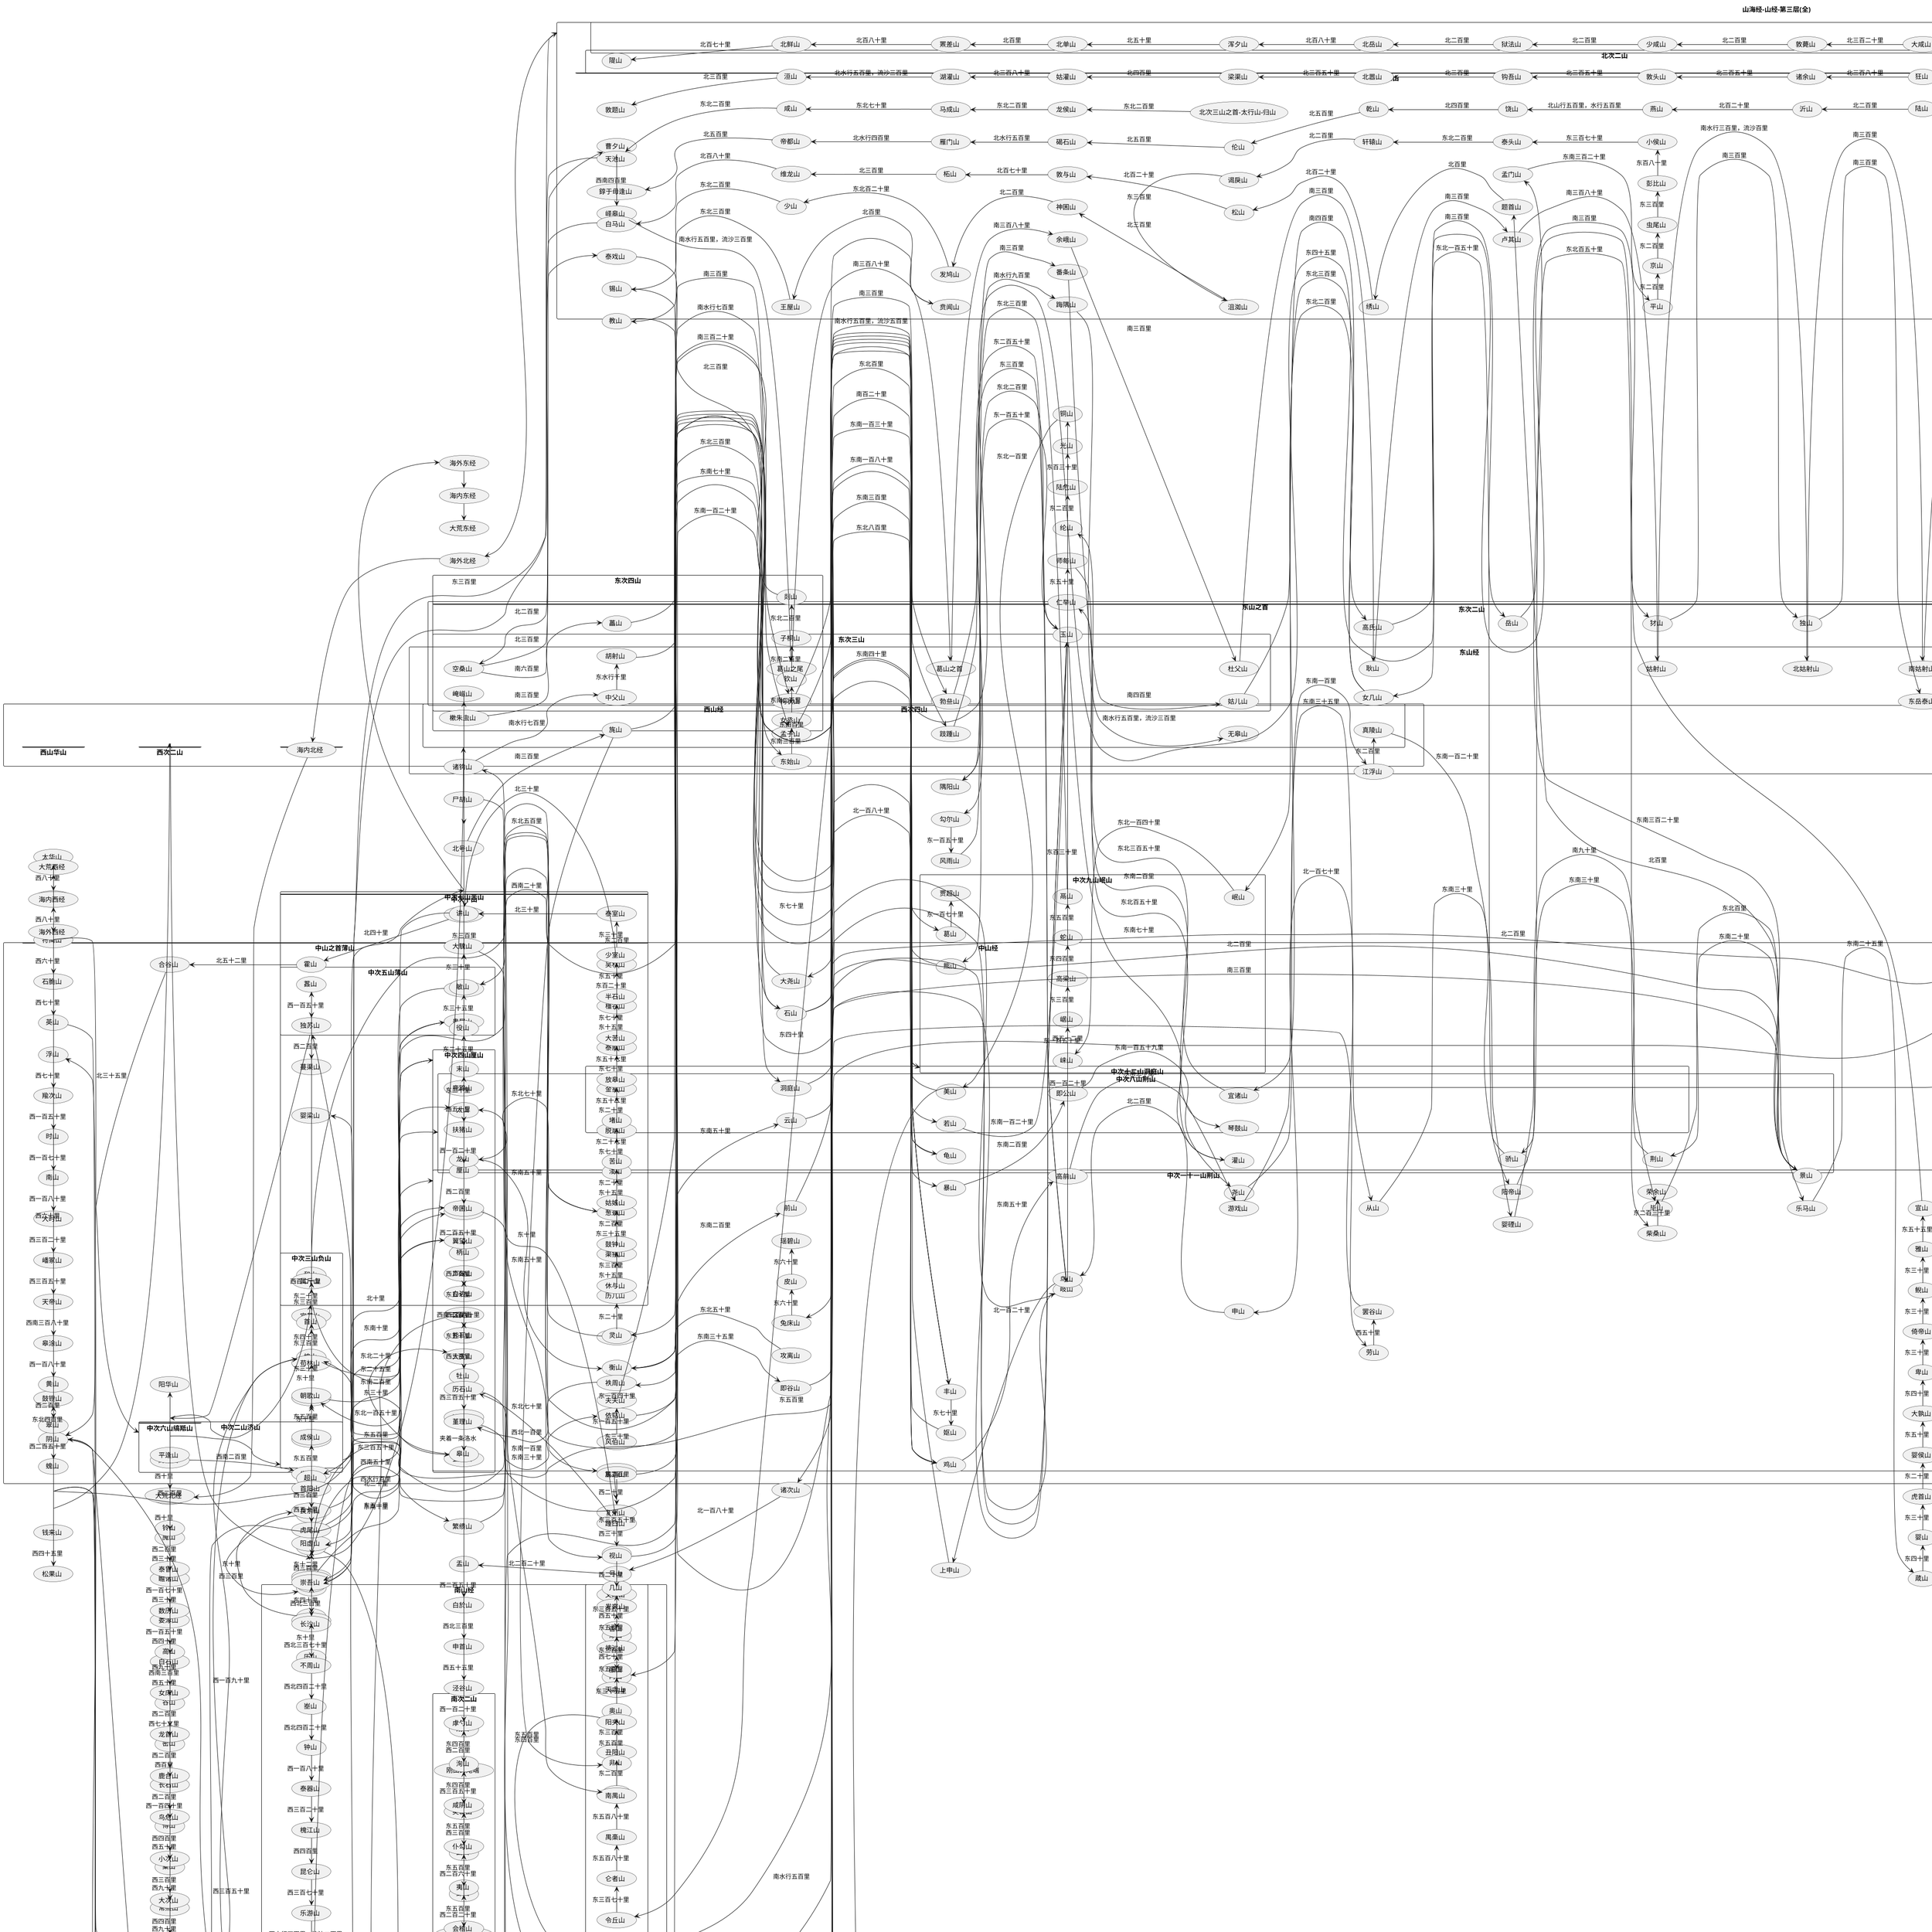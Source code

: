 @startuml

title "山海经-山经-第三层(全)"

left to right direction

skinparam packageStyle rectangle

rectangle 中山经 {
    rectangle 中山之首薄山 {
        (甘枣山)-right->(历儿山):东二十里
        (历儿山)-right->(渠猪山):东十五里
        (渠猪山)-right->(葱聋山):东三十五里
        (葱聋山)-right->(涹山):东十五里
        (涹山)-right->(脱扈山):东七十里
        (脱扈山)-right->(金星山):东二十里
        (金星山)-right->(泰威山):东七十里
        (泰威山)-right->(橿谷山):东十五里
        (橿谷山)-right->(吴林山):东百二十里
        (吴林山)-up->(牛首山):北三十里
        (牛首山)-up->(霍山):北四十里
        (霍山)-up->(合谷山):北五十二里
        (合谷山)-up->(阴山):北三十五里
        (阴山)-right->(鼓镫山):东北四百里
    }

    rectangle 中次二山济山 {
        (辉诸山)-down->(发视山):西南二百里
        (发视山)-left->(豪山):西三百里
        (豪山)-left->(鲜山):西三百里
        (鲜山)-left->(阳山):西三百里
        (阳山)-left->(昆吾山):西二百里
        (昆吾山)-left->(葌山):西百二十里
        (葌山)-left->(独苏山):西一百五十里
        (独苏山)-left->(蔓渠山):西二百里
    }

    rectangle 中次三山负山 {
        (敖岸山)-right->(青要山):东十里
        (青要山)-right->(槐山):东十里
        (槐山)-right->(宜苏山):东四十里
        (宜苏山)-right->(和山):东二十里
    }

    rectangle 中次四山厘山 {
        (鹿蹄山)-left->(扶猪山):西五十里
        (扶猪山)-left->(厘山):西一百二十里
        (厘山)-left->(箕尾山):西二百里
        (箕尾山)-left->(柄山):西二百五十里
        (柄山)-left->(白边山):西二百里
        (白边山)-left->(熊耳山):西二百里
        (熊耳山)-left->(牡山):西三百里
        (牡山)-left->(罐举山):西三百五十里
        (罐举山)-left->(玄扈山):夹着一条洛水
    }

    rectangle 中次五山薄山 {
        (苟林山)-right->(首山):东三百里
        (首山)-right->(属斤山):东三百里
        (属斤山)-right->(葱聋山):东三百里
        (葱聋山)-up->(条谷山):东北五百里
        (条谷山)-up->(超山):北十里
        (超山)-right->(成侯山):东五百里
        (成侯山)-right->(朝歌山):东五百里
        (朝歌山)-right->(槐山):东五百里
        (槐山)-right->(历山):东十里
        (历山)-right->(尸山):东十里
        (尸山)-right->(良余山):东十里
        (良余山)-down->(蛊尾山):东南十里
        (蛊尾山)-up->(升山):东北二十里
        (升山)-right->(阳虚山):东十二里
    }

    rectangle 中次六山缟羝山 {
        (平逢山)-left->(缟羝山):西十里
        (缟羝山)-left->(廆山):西十里
        (廆山)-left->(瞻诸山):西三十里
        (瞻诸山)-left->(娄涿山):西三十里
        (娄涿山)-left->(白石山):西四十里
        (白石山)-left->(谷山):西五十里
        (谷山)-left->(密山):西七十二里
        (密山)-left->(长石山):西百里
        (长石山)-left->(傅山):西一百四十里
        (傅山)-left->(橐山):西五十里
        (橐山)-left->(常烝山):西九十里
        (常烝山)-left->(夸父山):西九十里
        (夸父山)-left->(阳华山):西九十里
    }

    rectangle 中次七山苦山 {
        (休与山)-right->(鼓钟山):东三百里
        (鼓钟山)-right->(姑媱山):东二百里
        (姑媱山)-right->(苦山):东二十里
        (苦山)-right->(堵山):东二十七里
        (堵山)-right->(放皋山):东五十二里
        (放皋山)-right->(大苦山):东五十七里
        (大苦山)-right->(半石山):东七十里
        (半石山)-right->(少室山):东五十里
        (少室山)-right->(泰室山):东三十里
        (泰室山)-up->(讲山):北三十里
        (讲山)-up->(婴梁山):北三十里
        (婴梁山)-right->(浮戏山):东三十里
        (浮戏山)-right->(少陉山):东四十里
        (少陉山)-down->(太山):东南十里
        (太山)-right->(末山):东二十里
        (末山)-right->(役山):东二十五里
        (役山)-right->(敏山):东三十五里
        (敏山)-right->(大騩山):东三十里
    }

    rectangle 中次八山荆山 {
        (景山)-up->(荆山):东北百里
        (荆山)-up->(骄山):东北百五十里
        (骄山)-up->(女几山):东北一百五十里
        (女几山)-up->(宜诸山):东北二百里
        (宜诸山)-up->(纶山):东北三百五十里
        (纶山)-right->(陆危山):东二百里
        (陆危山)-right->(光山):东百三十里
        (光山)-right->(岐山):东百五十里
        (岐山)-right->(铜山):东百三十里
        (铜山)-up->(美山):东北一百里
        (美山)-up->(大尧山):东北百里
        (大尧山)-up->(灵山):东北三百里
        (灵山)-up->(龙山):东北七十里
        (龙山)-down->(衡山):东南五十里
        (衡山)-down->(石山):东南七十里
        (石山)-down->(若山):南百二十里
        (若山)-down->(玉山):东南一百二十里
        (玉山)-down->(灌山):东南七十里
        (灌山)-up->(仁举山):东北百五十里
        (仁举山)-right->(师每山):东五十里
        (师每山)-down->(琴鼓山):东南二百里
    }

    rectangle 中次九山岷山 {
        (女几山)-up->(岷山):东北三百里
        (岷山)-up->(崃山):东北一百四十里
        (崃山)-right->(崌山):东一百五十里
        (崌山)-right->(高梁山):东三百里
        (高梁山)-right->(蛇山):东四百里
        (蛇山)-right->(鬲山):东五百里
        (鬲山)-up->(隅阳山):东北三百里
        (隅阳山)-right->(岐山):东二百五十里
        (岐山)-right->(勾尔山):东三百里
        (勾尔山)-right->(风雨山):东一百五十里
        (风雨山)-up->(玉山):东北二百里
        (玉山)-right->(熊山):东一百五十里
        (熊山)-right->(槐山):东一百四十里
        (槐山)-right->(葛山):东二百里
        (葛山)-right->(贾超山):东一百七十里
    }

    rectangle 中次十山 {
        (首阳山)-left->(虎尾山):西五十里
        (虎尾山)-down->(繁缋山):西南五十里
        (繁缋山)-down->(勇石山):西南二十里
        (勇石山)-left->(复州山):西二十里
        (复州山)-left->(楮山):西三十里
        (楮山)-left->(又原山):西二十里
        (又原山)-left->(涿山):西五十里
        (涿山)-left->(丙山):西七十里
    }

    rectangle 中次一十一山荆山 {
        (翼望山)-up->(朝歌山):东北一百五十里
        (朝歌山)-down->(帝囷山):东南二百里
        (帝囷山)-down->(视山):东南五十里
        (视山)-down->(前山):东南二百里
        (前山)-down->(丰山):东南三百里
        (丰山)-up->(兔床山):东北八百里
        (兔床山)-right->(皮山):东六十里
        (皮山)-right->(瑶碧山):东六十里
        (瑶碧山)-right->(攻离山):东四十里
        (攻离山)-up->(袟周山):东北五十里
        (袟周山)-up->(堇理山):西北一百里
        (堇理山)-down->(依轱山):东南三十里
        (依轱山)-down->(即谷山):东南三十五里
        (即谷山)-down->(鸡山):东南四十里
        (鸡山)-down->(高前山):东南五十里
        (高前山)-down->(游戏山):东南三十里
        (游戏山)-down->(从山):东南三十五里
        (从山)-down->(婴䃌山):东南三十里
        (婴䃌山)-down->(毕山):东南三十里
        (毕山)-down->(乐马山):东南二十里
        (乐马山)-down->(葴山):东南二十五里
        (葴山)-right->(婴山):东四十里
        (婴山)-right->(虎首山):东三十里
        (虎首山)-right->(婴侯山):东二十里
        (婴侯山)-right->(大孰山):东五十里
        (大孰山)-right->(卑山):东四十里
        (卑山)-right->(倚帝山):东三十里
        (倚帝山)-right->(鲵山):东三十里
        (鲵山)-right->(雅山):东三十里
        (雅山)-right->(宣山):东五十五里
        (宣山)-right->(衡山):东四十五里
        (衡山)-right->(丰山):东四十里
        (丰山)-right->(妪山):东七十里
        (妪山)-right->(鲜山):东三十里
        (鲜山)-right->(皋山):东三十里
        (皋山)-right->(大支山):东二十五里
        (大支山)-right->(区吴山):东五十里
        (区吴山)-right->(声匈山):东五十里
        (声匈山)-right->(大騩山):东五十里
        (大騩山)-right->(踵臼山):东十里
        (踵臼山)-up->(历石山):东北七十里
        (历石山)-down->(求山):东南一百里
        (求山)-right->(丑阳山):东二百里
        (丑阳山)-right->(奥山):东三百里
        (奥山)-right->(服山):东三十五里
        (服山)-right->(杳山):东三百里
        (杳山)-right->(几山):东三百五十里
    }

    rectangle 中次十二山洞庭山 {
        (篇遇山)-down->(云山):东南五十里
        (云山)-down->(龟山):东南一百三十里
        (龟山)-right->(丙山):东七十里
        (丙山)-down->(风伯山):东南五十里
        (风伯山)-right->(夫夫山):东一百五十里
        (夫夫山)-down->(洞庭山):东南一百二十里
        (洞庭山)-down->(暴山):东南一百八十里
        (暴山)-down->(即公山):东南二百里
        (即公山)-down->(尧山):东南一百五十九里
        (尧山)-down->(江浮山):东南一百里
        (江浮山)-right->(真陵山):东二百里
        (真陵山)-down->(阳帝山):东南一百二十里
        (阳帝山)-down->(柴桑山):南九十里
        (柴桑山)-right->(荣余山):东二百三十里
    }

    (中山之首薄山)-down->(中次二山济山)
    (中次二山济山)-down->(中次三山负山)
    (中次三山负山)-down->(中次四山厘山)
    (中次四山厘山)-down->(中次五山薄山)
    (中次五山薄山)-down->(中次六山缟羝山)
    (中次六山缟羝山)-down->(中次七山苦山)
    (中次七山苦山)-down->(中次八山荆山)
    (中次八山荆山)-down->(中次九山岷山)
    (中次九山岷山)-down->(中次十山)
    (中次十山)-down->(中次一十一山荆山)
    (中次一十一山荆山)-down->(中次十二山洞庭山)
}

rectangle 东山经 {
    rectangle 东山之首 {
        (樕朱虫山)-down->(藟山):南三百里
        (藟山)-down->(栒状山):南三百里
        (栒状山)-down->(勃亝山):南三百里
        (勃亝山)-down->(番条山):南三百里
        (番条山)-down->(姑儿山):南四百里
        (姑儿山)-down->(高氏山):南四百里
        (高氏山)-down->(岳山):南三百里
        (岳山)-down->(犲山):南三百里
        (犲山)-down->(独山):南三百里
        (独山)-down->(东岳泰山):南三百里
        (东岳泰山)-down->(竹山):南三百里
    }

    rectangle 东次二山 {
        (空桑山)-down->(曹夕山):南六百里
        (曹夕山)-left->(峄皋山):西南四百里
        (峄皋山)-down->(葛山之尾):南水行五百里，流沙三百里
        (葛山之尾)-down->(葛山之首):南三百八十里
        (葛山之首)-down->(余峨山):南三百八十里
        (余峨山)-down->(杜父山):南三百里
        (杜父山)-down->(耿山):南三百里
        (耿山)-down->(卢其山):南三百里
        (卢其山)-down->(姑射山):南三百八十里
        (姑射山)-down->(北姑射山):南水行三百里，流沙百里
        (北姑射山)-down->(南姑射山):南三百里
        (南姑射山)-down->(碧山):南三百里
        (碧山)-down->(缑氏山):南五百里
        (缑氏山)-down->(姑逢山):南三百里
        (姑逢山)-down->(凫丽山):南五百里
        (凫丽山)-down->(䃌山):南五百里
    }

    rectangle 东次三山 {
        (尸胡山)-down->(岐山):南水行八百里
        (岐山)-down->(诸钩山):南水行五百里
        (诸钩山)-down->(中父山):南水行七百里
        (中父山)-right->(胡射山):东水行千里
        (胡射山)-down->(孟子山):南水行七百里
        (孟子山)-down->(跂踵山):南水行五百里，流沙五百里
        (跂踵山)-down->(踇隅山):南水行九百里
        (踇隅山)-down->(无皋山):南水行五百里，流沙三百里
    }

    rectangle 东次四山 {
        (北号山)-down->(旄山):南三百里
        (旄山)-down->(东始山):南三百二十里
        (东始山)-right->(女烝山):东南三百里
        (女烝山)-right->(钦山):东南二百里
        (钦山)-right->(子桐山):东南二百里
        (子桐山)-right->(剡山):东北二百里
        (剡山)-right->(太山):东二百里
    }

    (东山之首)-right->(东次二山)
    (东次二山)-right->(东次三山)
    (东次三山)-right->(东次四山)
}

rectangle 北山经 {
    rectangle 北山之首 {
        (单狐山)-up->(求如山):北二百五十里
        (求如山)-up->(带山):北三百里
        (带山)-up->(谯明山):北四百里
        (谯明山)-up->(涿光山):北三百五十里
        (涿光山)-up->(虢山):北三百八十里
        (虢山)-up->(虢山之尾):北四百里
        (虢山之尾)-up->(丹熏山):北二百里
        (丹熏山)-up->(石者山):北二百八十里
        (石者山)-up->(边春山):北百一十里
        (边春山)-up->(蔓联山):北二百里
        (蔓联山)-up->(单张山):北百八十里
        (单张山)-up->(灌题山):北三百二十里
        (灌题山)-up->(潘侯山):北二百里
        (潘侯山)-up->(小咸山):北二百三十里
        (小咸山)-up->(大咸山):北二百八十里
        (大咸山)-up->(敦薨山):北三百二十里
        (敦薨山)-up->(少咸山):北二百里
        (少咸山)-up->(狱法山):北二百里
        (狱法山)-up->(北岳山):北二百里
        (北岳山)-up->(浑夕山):北百八十里
        (浑夕山)-up->(北单山):北五十里
        (北单山)-up->(罴差山):北百里
        (罴差山)-up->(北鲜山):北百八十里
        (北鲜山)-up->(隄山):北百七十里
    }

    rectangle 北次二山 {
        (管涔山)-up->(少阳山):北二百五十里
        (少阳山)-up->(县雍山):北五十里
        (县雍山)-up->(狐岐山):北二百里
        (狐岐山)-up->(白沙山):北三百五十里
        (白沙山)-up->(尔是山):北四百里
        (尔是山)-up->(狂山):北三百八十里
        (狂山)-up->(诸余山):北三百八十里
        (诸余山)-up->(敦头山):北三百五十里
        (敦头山)-up->(钩吾山):北三百五十里
        (钩吾山)-up->(北嚣山):北三百里
        (北嚣山)-up->(梁渠山):北三百五十里
        (梁渠山)-up->(姑灌山):北四百里
        (姑灌山)-up->(湖灌山):北三百八十里
        (湖灌山)-up->(洹山):北水行五百里，流沙三百里
        (洹山)-up->(敦题山):北三百里
    }

    rectangle 北次三山 {
        (北次三山之首-太行山-归山)-up->(龙侯山):东北二百里
        (龙侯山)-up->(马成山):东北二百里
        (马成山)-up->(咸山):东北七十里
        (咸山)-up->(天池山):东北二百里
        (天池山)-right->(阳山):东三百里
        (阳山)-right->(贲闻山):东三百五十里
        (贲闻山)-up->(王屋山):北百里
        (王屋山)-up->(教山):东北三百里
        (教山)-down->(景山):南三百里
        (景山)-down->(孟门山):东南三百二十里
        (孟门山)-down->(平山):东南三百二十里
        (平山)-right->(京山):东二百里
        (京山)-right->(虫尾山):东二百里
        (虫尾山)-right->(彭比山):东三百里
        (彭比山)-right->(小侯山):东百八十里
        (小侯山)-up->(泰头山):东三百七十里
        (泰头山)-up->(轩辕山):东北二百里
        (轩辕山)-up->(谒戾山):北二百里
        (谒戾山)-right->(沮洳山):东三百里
        (沮洳山)-up->(神囷山):北三百里
        (神囷山)-up->(发鸠山):北二百里
        (发鸠山)-up->(少山):东北百二十里
        (少山)-up->(锡山):东北二百里
        (锡山)-up->(景山):北二百里
        (景山)-up->(题首山):北百里
        (题首山)-up->(绣山):北百里
        (绣山)-up->(松山):北百二十里
        (松山)-up->(敦与山):北百二十里
        (敦与山)-up->(柘山):北百七十里
        (柘山)-up->(维龙山):北三百里
        (维龙山)-up->(白马山):北百八十里
        (白马山)-up->(空桑山):北二百里
        (空桑山)-up->(泰戏山):北三百里
        (泰戏山)-up->(石山):北三百里
        (石山)-up->(童戎山):北二百里
        (童戎山)-up->(高是山):北三百里
        (高是山)-up->(陆山):北三百里
        (陆山)-up->(沂山):北二百里
        (沂山)-up->(燕山):北百二十里
        (燕山)-up->(饶山):北山行五百里，水行五百里
        (饶山)-up->(乾山):北四百里
        (乾山)-up->(伦山):北五百里
        (伦山)-up->(碣石山):北五百里
        (碣石山)-up->(雁门山):北水行五百里
        (雁门山)-up->(帝都山):北水行四百里
        (帝都山)-up->(錞于毋逢山):北五百里
    }

    (北山之首)-left->(北次二山)
    (北次二山)-left->(北次三山)
}

rectangle 西山经 {
    rectangle 西山华山 {
        (钱来山)-left->(松果山):西四十五里
        (松果山)-left->(太华山):西六十里
        (太华山)-left->(小华山):西八十里
        (小华山)-left->(符禺山):西八十里
        (符禺山)-left->(石脆山):西六十里
        (石脆山)-left->(英山):西七十里
        (英山)-left->(竹山):西五十二里
        (竹山)-left->(浮山):西一百二十里
        (浮山)-left->(羭次山):西七十里
        (羭次山)-left->(时山):西一百五十里
        (时山)-left->(南山):西一百七十里
        (南山)-left->(大时山):西一百八十里
        (大时山)-left->(嶓冢山):西三百二十里
        (嶓冢山)-left->(天帝山):西三百五十里
        (天帝山)-left->(皋涂山):西南三百八十里
        (皋涂山)-left->(黄山):西一百八十里
        (黄山)-left->(翠山):西二百里
        (翠山)-left->(螝山):西二百五十里
    }

    rectangle 西次二山 {
        (铃山)-left->(泰冒山):西二百里
        (泰冒山)-left->(数历山):西一百七十里
        (数历山)-left->(高山):西一百五十里
        (高山)-left->(女床山):西南三百里
        (女床山)-left->(龙首山):西二百里
        (龙首山)-left->(鹿台山):西二百里
        (鹿台山)-left->(鸟危山):西二百里
        (鸟危山)-left->(小次山):西四百里
        (小次山)-left->(大次山):西三百里
        (大次山)-left->(薰吴山):西四百里
        (薰吴山)-left->(厎阳山):西四百里
        (厎阳山)-left->(众兽山):西二百五十里
        (众兽山)-left->(皇人山):西五百里
        (皇人山)-left->(中皇山):西三百里
        (中皇山)-left->(西皇山):西三百五十里
        (西皇山)-left->(莱山):西三百五十里
    }

    rectangle 西次三山 {
        (崇吾山)-left->(长沙山):西北三百里
        (长沙山)-left->(不周山):西北三百七十里
        (不周山)-left->(峚山):西北四百二十里
        (峚山)-left->(钟山):西北四百二十里
        (钟山)-left->(泰器山):西一百八十里
        (泰器山)-left->(槐江山):西三百二十里
        (槐江山)-left->(昆仑山):西四百里
        (昆仑山)-left->(乐游山):西三百七十里
        (乐游山)-left->(蠃母山):西水行四百里，流沙二百里
        (蠃母山)-left->(玉山):西三百五十里
        (玉山)-left->(轩辕丘):西四百八十里
        (轩辕丘)-left->(积石山):西三百里
        (积石山)-left->(长留山):西二百里
        (长留山)-left->(章莪山):西二百八十里
        (章莪山)-left->(阴山):西三百里
        (阴山)-left->(符惕山):西二百里
        (符惕山)-left->(三危山):西二百二十里
        (三危山)-left->(槐山):西一百九十里
        (槐山)-left->(天山):西三百五十里
        (天山)-left->(泑山):西二百九十里
        (泑山)-left->(翼望山):西水行百里
    }

    rectangle 西次四山 {
        (阴山)-up->(劳山):北五十里
        (劳山)-left->(罢谷山):西五十里
        (罢谷山)-up->(申山):北一百七十里
        (申山)-up->(鸟山):北二百里
        (鸟山)-up->(上申山):北一百二十里
        (上申山)-up->(诸次山):北一百八十里
        (诸次山)-up->(号山):北一百八十里
        (号山)-up->(盂山):北二百二十里
        (盂山)-left->(白於山):西二百五十里
        (白於山)-left->(申首山):西北三百里
        (申首山)-left->(泾谷山):西五十五里
        (泾谷山)-left->(刚山):西一百二十里
        (刚山)-left->(刚山的尾端):西二百里
        (刚山的尾端)-left->(英鞮山):西三百五十里
        (英鞮山)-left->(曲山):西三百里
        (曲山)-left->(邽山):西二百六十里
        (邽山)-left->(鸟鼠同穴山):西二百二十里
        (鸟鼠同穴山)-left->(崦嵫山):西南三百六十里
    }

    (西山华山)-down->(西次二山)
    (西次二山)-down->(西次三山)
    (西次三山)-down->(西次四山)
}

rectangle 南山经 {
    rectangle 南山之首䧿山 {
        (招摇山)-right->(堂庭山):东三百里
        (堂庭山)-right->(猨翼山):东三百八十里
        (猨翼山)-right->(杻阳山):东三百七十里
        (杻阳山)-right->(柢山):东三百里
        (柢山)-right->(亶爰山):东四百里
        (亶爰山)-right->(基山):东三百里
        (基山)-right->(青丘山):东三百里
        (青丘山)-right->(箕尾山):东三百五十里
    }

    rectangle 南次二山 {
        (柜山)-right->(长右山):东南四百五十里
        (长右山)-right->(尧光山):东三百四十里
        (尧光山)-right->(羽山):东三百五十里
        (羽山)-right->(瞿父山):东三百七十里
        (瞿父山)-right->(句余山):东四百里
        (句余山)-right->(浮玉山):东五百里
        (浮玉山)-right->(成山):东五百里
        (成山)-right->(会稽山):东五百里
        (会稽山)-right->(夷山):东五百里
        (夷山)-right->(仆勾山):东五百里
        (仆勾山)-right->(咸阴山):东五百里
        (咸阴山)-right->(洵山):东四百里
        (洵山)-right->(虖勺山):东四百里
        (虖勺山)-right->(区吴山):东五百里
        (区吴山)-right->(鹿吴山):东五百里
        (鹿吴山)-right->(漆吴山):东五百里
    }

    rectangle 南次三山 {
        (天虞山)-right->(祷过山):东五百里
        (祷过山)-right->(发爽山):东五百里
        (发爽山)-right->(旄山):东四百里
        (旄山)-right->(非山):东四百里
        (非山)-right->(阳夹山):东五百里
        (阳夹山)-right->(灌湘山):东五百里
        (灌湘山)-right->(鸡山):东五百里
        (鸡山)-right->(令丘山):东四百里
        (令丘山)-right->(仑者山):东三百七十里
        (仑者山)-right->(禺槀山):东五百八十里
        (禺槀山)-right->(南禺山):东五百八十里
    }

    (南山之首䧿山)-down->(南次二山)
    (南次二山)-down->(南次三山)
}

(中山经)-up->(北山经)
(中山经)-right->(东山经)
(中山经)-down->(南山经)
(中山经)-left->(西山经)

(南山经)-down->(海外南经)
(海外南经)-down->(海内南经)
(海内南经)-down->(大荒南经)

(西山经)-left->(海外西经)
(海外西经)-left->(海内西经)
(海内西经)-left->(大荒西经)

(北山经)-up->(海外北经)
(海外北经)-up->(海内北经)
(海内北经)-up->(大荒北经)

(东山经)-right->(海外东经)
(海外东经)-right->(海内东经)
(海内东经)-right->(大荒东经)

footer 版本：0.2，日期：2024/10/19

@enduml